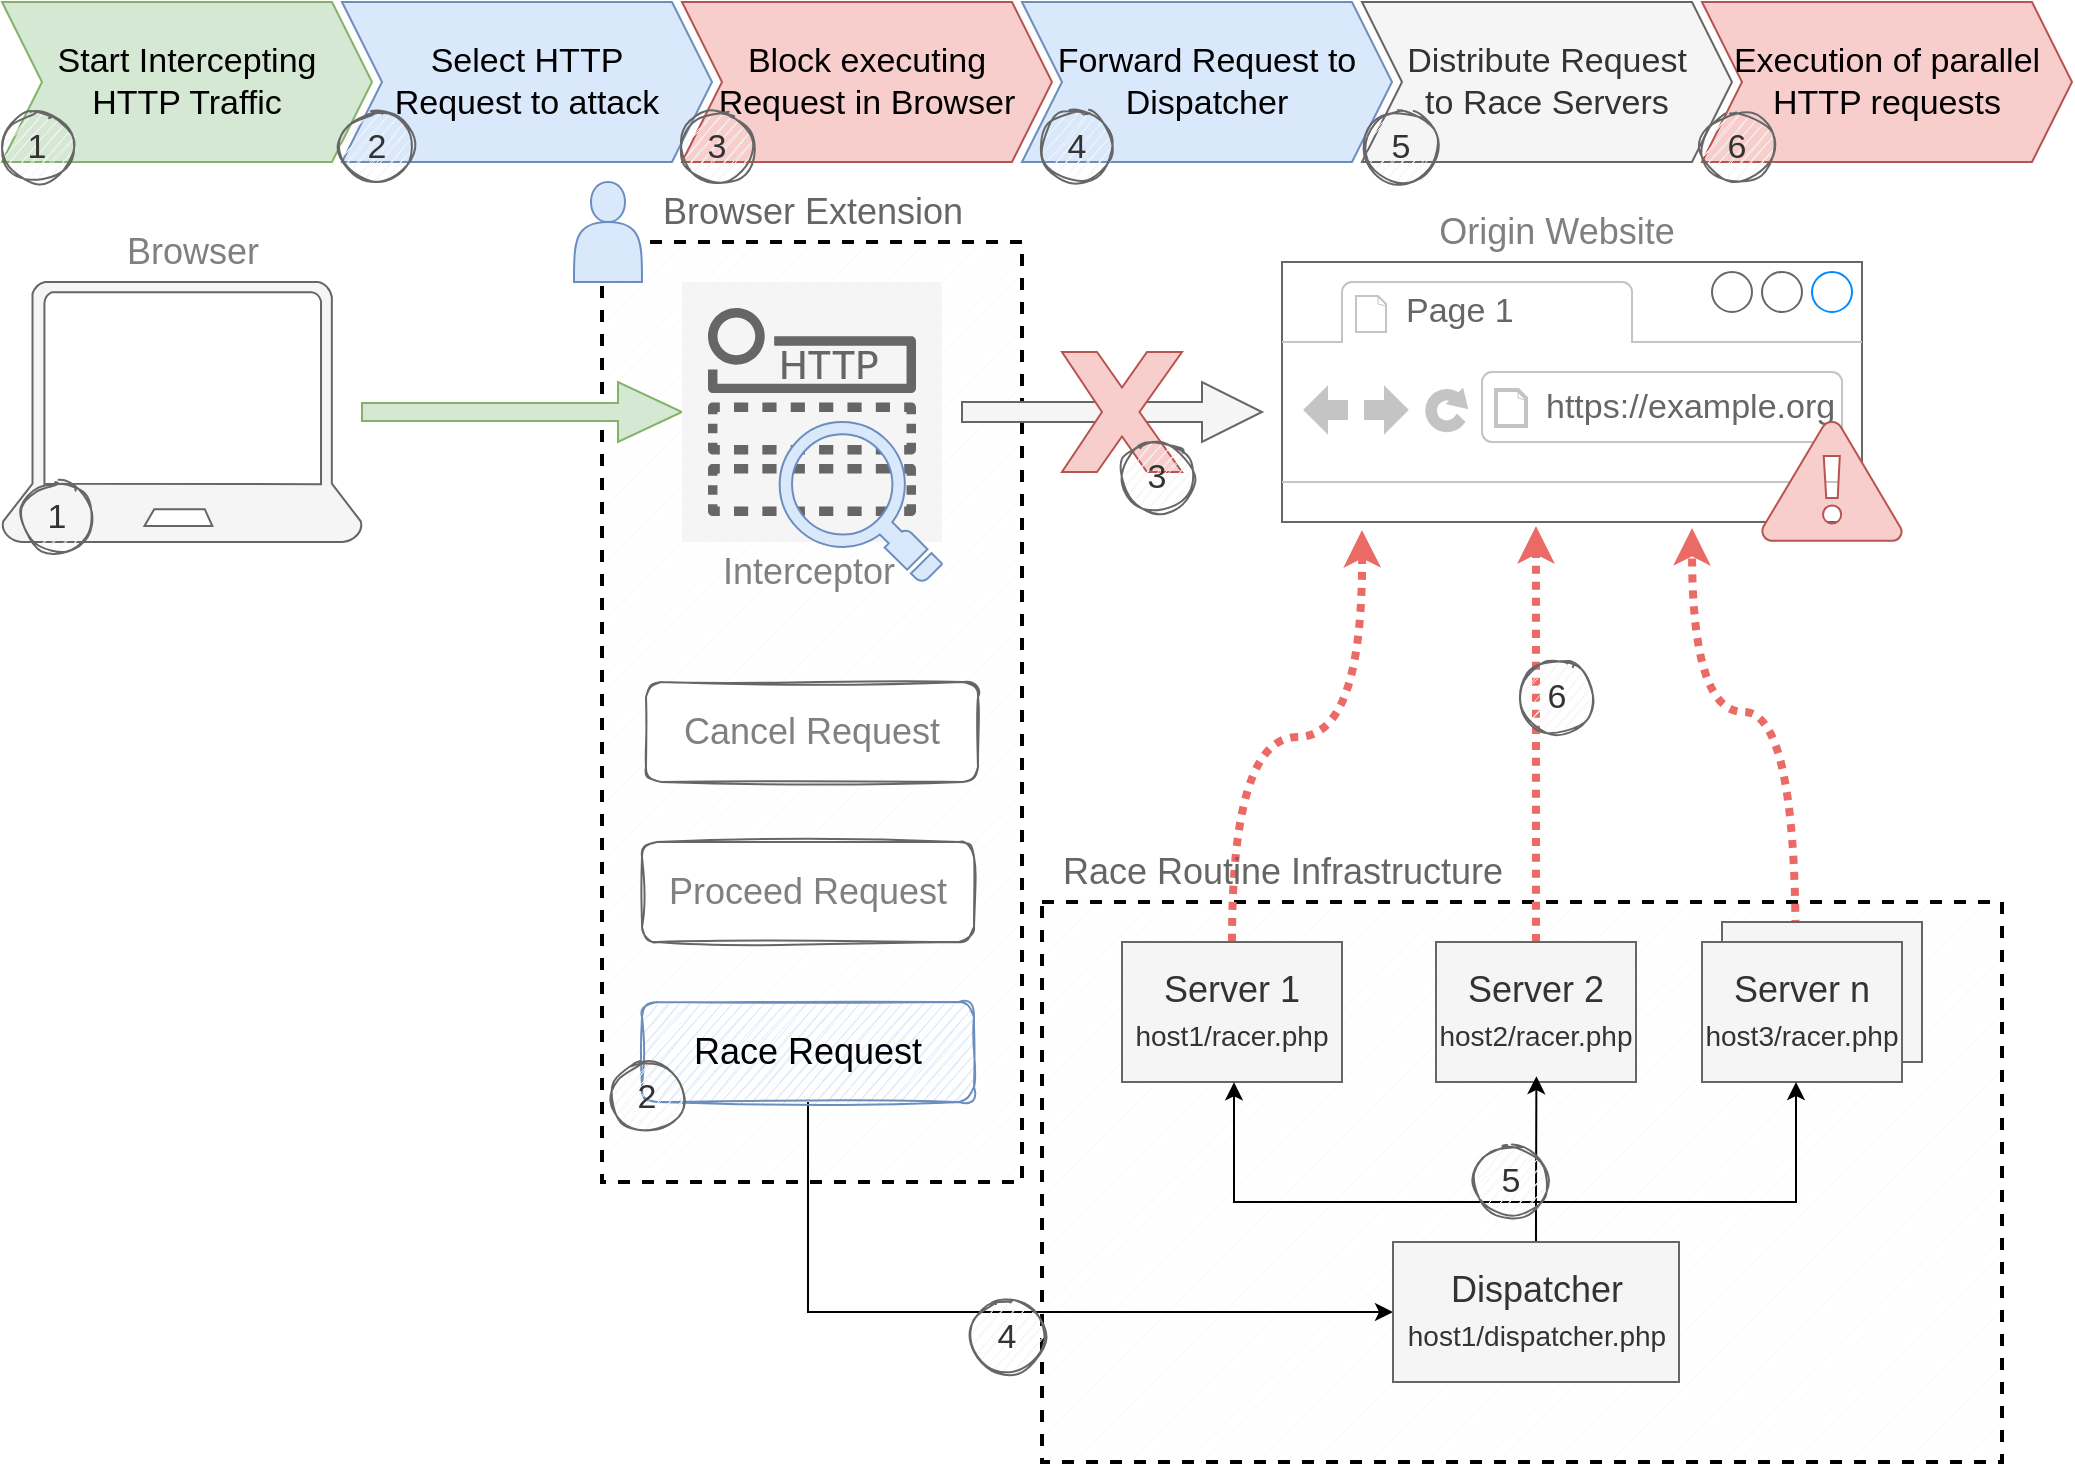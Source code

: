 <mxfile version="14.0.1" type="device" pages="2"><diagram name="v2" id="G9YBuEkXD-VJBSs5g4tH"><mxGraphModel dx="1298" dy="755" grid="1" gridSize="10" guides="1" tooltips="1" connect="1" arrows="1" fold="1" page="1" pageScale="1" pageWidth="827" pageHeight="1169" math="0" shadow="0"><root><mxCell id="mUtzBTVl7vmOeDUgm45I-0"/><mxCell id="mUtzBTVl7vmOeDUgm45I-1" parent="mUtzBTVl7vmOeDUgm45I-0"/><mxCell id="mUtzBTVl7vmOeDUgm45I-2" value="" style="verticalLabelPosition=bottom;verticalAlign=top;html=1;shape=mxgraph.basic.patternFillRect;fillStyle=diag;step=5;fillStrokeWidth=0.2;fillStrokeColor=#dddddd;fontSize=18;dashed=1;strokeWidth=2;perimeterSpacing=0;shadow=0;" vertex="1" parent="mUtzBTVl7vmOeDUgm45I-1"><mxGeometry x="610" y="470" width="480" height="280" as="geometry"/></mxCell><mxCell id="0U8t8lBzPKxpbROxnJe8-5" value="" style="rounded=0;orthogonalLoop=1;jettySize=auto;html=1;strokeColor=#EA6B66;strokeWidth=4;fontSize=18;fontColor=#808080;dashed=1;dashPattern=1 1;edgeStyle=orthogonalEdgeStyle;curved=1;exitX=0.785;exitY=0.075;exitDx=0;exitDy=0;exitPerimeter=0;entryX=0.707;entryY=1.023;entryDx=0;entryDy=0;entryPerimeter=0;" edge="1" parent="mUtzBTVl7vmOeDUgm45I-1" source="mUtzBTVl7vmOeDUgm45I-2" target="mUtzBTVl7vmOeDUgm45I-6"><mxGeometry relative="1" as="geometry"><mxPoint x="1000" y="420" as="sourcePoint"/><mxPoint x="920" y="370" as="targetPoint"/></mxGeometry></mxCell><mxCell id="mUtzBTVl7vmOeDUgm45I-3" value="" style="rounded=0;whiteSpace=wrap;html=1;shadow=0;strokeColor=#666666;strokeWidth=1;fontSize=18;fillColor=#f5f5f5;fontColor=#333333;" vertex="1" parent="mUtzBTVl7vmOeDUgm45I-1"><mxGeometry x="950" y="480" width="100" height="70" as="geometry"/></mxCell><mxCell id="mUtzBTVl7vmOeDUgm45I-4" value="" style="verticalLabelPosition=bottom;verticalAlign=top;html=1;shape=mxgraph.basic.patternFillRect;fillStyle=diag;step=5;fillStrokeWidth=0.2;fillStrokeColor=#dddddd;fontSize=18;dashed=1;strokeWidth=2;perimeterSpacing=0;shadow=0;" vertex="1" parent="mUtzBTVl7vmOeDUgm45I-1"><mxGeometry x="390" y="140" width="210" height="470" as="geometry"/></mxCell><mxCell id="mUtzBTVl7vmOeDUgm45I-5" value="" style="shape=singleArrow;whiteSpace=wrap;html=1;fillColor=#d5e8d4;strokeColor=#82b366;" vertex="1" parent="mUtzBTVl7vmOeDUgm45I-1"><mxGeometry x="270" y="210" width="160" height="30" as="geometry"/></mxCell><mxCell id="mUtzBTVl7vmOeDUgm45I-6" value="" style="strokeWidth=1;shadow=0;dashed=0;align=center;html=1;shape=mxgraph.mockup.containers.browserWindow;rSize=0;strokeColor=#666666;strokeColor2=#008cff;strokeColor3=#c4c4c4;mainText=,;recursiveResize=0;sketch=0;" vertex="1" parent="mUtzBTVl7vmOeDUgm45I-1"><mxGeometry x="730" y="150" width="290" height="130" as="geometry"/></mxCell><mxCell id="mUtzBTVl7vmOeDUgm45I-7" value="Page 1" style="strokeWidth=1;shadow=0;dashed=0;align=center;html=1;shape=mxgraph.mockup.containers.anchor;fontSize=17;fontColor=#666666;align=left;" vertex="1" parent="mUtzBTVl7vmOeDUgm45I-6"><mxGeometry x="60" y="12" width="110" height="26" as="geometry"/></mxCell><mxCell id="mUtzBTVl7vmOeDUgm45I-8" value="https://example.org" style="strokeWidth=1;shadow=0;dashed=0;align=center;html=1;shape=mxgraph.mockup.containers.anchor;rSize=0;fontSize=17;fontColor=#666666;align=left;" vertex="1" parent="mUtzBTVl7vmOeDUgm45I-6"><mxGeometry x="130" y="60" width="150" height="26" as="geometry"/></mxCell><mxCell id="mUtzBTVl7vmOeDUgm45I-9" value="" style="verticalLabelPosition=bottom;html=1;verticalAlign=top;align=center;strokeColor=#b85450;fillColor=#f8cecc;shape=mxgraph.azure.azure_alert;shadow=0;fontSize=18;" vertex="1" parent="mUtzBTVl7vmOeDUgm45I-6"><mxGeometry x="240" y="80" width="70" height="59.5" as="geometry"/></mxCell><mxCell id="mUtzBTVl7vmOeDUgm45I-10" value="" style="verticalLabelPosition=bottom;html=1;verticalAlign=top;align=center;strokeColor=#666666;fillColor=#f5f5f5;shape=mxgraph.azure.laptop;pointerEvents=1;fontColor=#333333;" vertex="1" parent="mUtzBTVl7vmOeDUgm45I-1"><mxGeometry x="90" y="160" width="180" height="130" as="geometry"/></mxCell><mxCell id="mUtzBTVl7vmOeDUgm45I-11" value="" style="shape=image;html=1;verticalAlign=top;verticalLabelPosition=bottom;labelBackgroundColor=#ffffff;imageAspect=0;aspect=fixed;image=https://cdn1.iconfinder.com/data/icons/logotypes/32/firefox-128.png;sketch=0;" vertex="1" parent="mUtzBTVl7vmOeDUgm45I-1"><mxGeometry x="135" y="170" width="90" height="90" as="geometry"/></mxCell><mxCell id="mUtzBTVl7vmOeDUgm45I-12" value="" style="outlineConnect=0;fontColor=#333333;strokeColor=#666666;fillColor=#f5f5f5;dashed=0;verticalLabelPosition=bottom;verticalAlign=top;align=center;html=1;fontSize=12;fontStyle=0;aspect=fixed;shape=mxgraph.aws4.resourceIcon;resIcon=mxgraph.aws4.http_notification;" vertex="1" parent="mUtzBTVl7vmOeDUgm45I-1"><mxGeometry x="430" y="160" width="130" height="130" as="geometry"/></mxCell><mxCell id="mUtzBTVl7vmOeDUgm45I-13" value="" style="shadow=0;dashed=0;html=1;strokeColor=#6c8ebf;fillColor=#dae8fc;labelPosition=center;verticalLabelPosition=bottom;verticalAlign=top;align=center;outlineConnect=0;shape=mxgraph.veeam.magnifying_glass;pointerEvents=1;" vertex="1" parent="mUtzBTVl7vmOeDUgm45I-1"><mxGeometry x="478.82" y="230" width="81.18" height="80" as="geometry"/></mxCell><mxCell id="mUtzBTVl7vmOeDUgm45I-14" value="" style="shape=singleArrow;whiteSpace=wrap;html=1;arrowWidth=0.333;arrowSize=0.2;fillColor=#f5f5f5;strokeColor=#666666;fontColor=#333333;" vertex="1" parent="mUtzBTVl7vmOeDUgm45I-1"><mxGeometry x="570" y="210" width="150" height="30" as="geometry"/></mxCell><mxCell id="mUtzBTVl7vmOeDUgm45I-15" value="&lt;div style=&quot;font-size: 18px;&quot;&gt;&lt;font style=&quot;font-size: 18px;&quot; color=&quot;#808080&quot;&gt;Interceptor&lt;/font&gt;&lt;/div&gt;" style="text;html=1;resizable=0;autosize=1;align=center;verticalAlign=middle;points=[];fillColor=none;strokeColor=none;rounded=0;fontColor=#A680B8;fontSize=18;" vertex="1" parent="mUtzBTVl7vmOeDUgm45I-1"><mxGeometry x="443" y="290" width="100" height="30" as="geometry"/></mxCell><mxCell id="mUtzBTVl7vmOeDUgm45I-16" value="&lt;div&gt;Browser&lt;/div&gt;" style="text;html=1;resizable=0;autosize=1;align=center;verticalAlign=middle;points=[];fillColor=none;strokeColor=none;rounded=0;fontSize=18;fontColor=#808080;" vertex="1" parent="mUtzBTVl7vmOeDUgm45I-1"><mxGeometry x="145" y="130" width="80" height="30" as="geometry"/></mxCell><mxCell id="mUtzBTVl7vmOeDUgm45I-17" value="Origin Website" style="text;html=1;resizable=0;autosize=1;align=center;verticalAlign=middle;points=[];fillColor=none;strokeColor=none;rounded=0;fontSize=18;fontColor=#808080;" vertex="1" parent="mUtzBTVl7vmOeDUgm45I-1"><mxGeometry x="802" y="120" width="130" height="30" as="geometry"/></mxCell><mxCell id="mUtzBTVl7vmOeDUgm45I-18" value="&lt;font color=&quot;#666666&quot;&gt;Browser Extension&lt;/font&gt;" style="text;html=1;resizable=0;autosize=1;align=center;verticalAlign=middle;points=[];fillColor=none;strokeColor=none;rounded=0;fontColor=#A680B8;fontSize=18;" vertex="1" parent="mUtzBTVl7vmOeDUgm45I-1"><mxGeometry x="410" y="110" width="170" height="30" as="geometry"/></mxCell><mxCell id="mUtzBTVl7vmOeDUgm45I-20" value="" style="verticalLabelPosition=bottom;verticalAlign=top;html=1;shape=mxgraph.basic.x;shadow=0;strokeColor=#b85450;strokeWidth=1;fontSize=18;fillColor=#f8cecc;" vertex="1" parent="mUtzBTVl7vmOeDUgm45I-1"><mxGeometry x="620" y="195" width="60" height="60" as="geometry"/></mxCell><mxCell id="mUtzBTVl7vmOeDUgm45I-21" value="" style="shape=actor;whiteSpace=wrap;html=1;shadow=0;strokeColor=#6c8ebf;strokeWidth=1;fontSize=18;fillColor=#dae8fc;" vertex="1" parent="mUtzBTVl7vmOeDUgm45I-1"><mxGeometry x="376" y="110" width="34" height="50" as="geometry"/></mxCell><mxCell id="mUtzBTVl7vmOeDUgm45I-22" style="edgeStyle=orthogonalEdgeStyle;rounded=0;orthogonalLoop=1;jettySize=auto;html=1;entryX=0;entryY=0.5;entryDx=0;entryDy=0;fontSize=18;fontColor=#808080;exitX=0.5;exitY=1;exitDx=0;exitDy=0;" edge="1" parent="mUtzBTVl7vmOeDUgm45I-1" source="mUtzBTVl7vmOeDUgm45I-23" target="mUtzBTVl7vmOeDUgm45I-35"><mxGeometry relative="1" as="geometry"/></mxCell><mxCell id="mUtzBTVl7vmOeDUgm45I-23" value="Race Request" style="rounded=1;whiteSpace=wrap;html=1;shadow=0;strokeColor=#6c8ebf;strokeWidth=1;fontSize=18;fillColor=#dae8fc;glass=0;sketch=1;" vertex="1" parent="mUtzBTVl7vmOeDUgm45I-1"><mxGeometry x="410" y="520" width="166" height="50" as="geometry"/></mxCell><mxCell id="mUtzBTVl7vmOeDUgm45I-24" value="Proceed Request" style="rounded=1;whiteSpace=wrap;html=1;shadow=0;strokeColor=#666666;strokeWidth=1;gradientColor=none;fontSize=18;fontColor=#808080;sketch=1;" vertex="1" parent="mUtzBTVl7vmOeDUgm45I-1"><mxGeometry x="410" y="440" width="166" height="50" as="geometry"/></mxCell><mxCell id="mUtzBTVl7vmOeDUgm45I-25" value="&lt;div&gt;Cancel Request&lt;/div&gt;" style="rounded=1;whiteSpace=wrap;html=1;shadow=0;strokeColor=#666666;strokeWidth=1;gradientColor=none;fontSize=18;fontColor=#808080;sketch=1;" vertex="1" parent="mUtzBTVl7vmOeDUgm45I-1"><mxGeometry x="412" y="360" width="166" height="50" as="geometry"/></mxCell><mxCell id="mUtzBTVl7vmOeDUgm45I-27" value="&lt;div style=&quot;font-size: 17px;&quot;&gt;Start Intercepting &lt;br style=&quot;font-size: 17px;&quot;&gt;&lt;/div&gt;&lt;div style=&quot;font-size: 17px;&quot;&gt;HTTP Traffic&lt;/div&gt;" style="shape=step;perimeter=stepPerimeter;whiteSpace=wrap;html=1;fixedSize=1;shadow=0;strokeColor=#82b366;strokeWidth=1;fontSize=17;fillColor=#d5e8d4;" vertex="1" parent="mUtzBTVl7vmOeDUgm45I-1"><mxGeometry x="90" y="20" width="185" height="80" as="geometry"/></mxCell><mxCell id="0U8t8lBzPKxpbROxnJe8-3" style="edgeStyle=orthogonalEdgeStyle;rounded=0;orthogonalLoop=1;jettySize=auto;html=1;exitX=0.5;exitY=0;exitDx=0;exitDy=0;fontSize=18;fontColor=#808080;strokeWidth=4;fillColor=#ffe6cc;strokeColor=#EA6B66;curved=1;startArrow=none;startFill=0;dashed=1;dashPattern=1 1;" edge="1" parent="mUtzBTVl7vmOeDUgm45I-1" source="mUtzBTVl7vmOeDUgm45I-29"><mxGeometry relative="1" as="geometry"><mxPoint x="770" y="284" as="targetPoint"/></mxGeometry></mxCell><mxCell id="mUtzBTVl7vmOeDUgm45I-29" value="&lt;div&gt;Server 1&lt;/div&gt;&lt;div&gt;&lt;font style=&quot;font-size: 14px&quot;&gt;host1/racer.php&lt;/font&gt;&lt;br&gt;&lt;/div&gt;" style="rounded=0;whiteSpace=wrap;html=1;shadow=0;strokeColor=#666666;strokeWidth=1;fontSize=18;fillColor=#f5f5f5;fontColor=#333333;" vertex="1" parent="mUtzBTVl7vmOeDUgm45I-1"><mxGeometry x="650" y="490" width="110" height="70" as="geometry"/></mxCell><mxCell id="0U8t8lBzPKxpbROxnJe8-4" value="" style="edgeStyle=orthogonalEdgeStyle;curved=1;rounded=0;orthogonalLoop=1;jettySize=auto;html=1;strokeColor=#EA6B66;strokeWidth=4;fontSize=18;fontColor=#808080;endArrow=classic;endFill=1;dashed=1;dashPattern=1 1;" edge="1" parent="mUtzBTVl7vmOeDUgm45I-1" source="mUtzBTVl7vmOeDUgm45I-30"><mxGeometry relative="1" as="geometry"><mxPoint x="857" y="282" as="targetPoint"/></mxGeometry></mxCell><mxCell id="mUtzBTVl7vmOeDUgm45I-30" value="&lt;div&gt;Server 2&lt;br&gt;&lt;font style=&quot;font-size: 14px&quot;&gt;host2/racer.php&lt;/font&gt;&lt;/div&gt;" style="rounded=0;whiteSpace=wrap;html=1;shadow=0;strokeColor=#666666;strokeWidth=1;fontSize=18;fillColor=#f5f5f5;fontColor=#333333;" vertex="1" parent="mUtzBTVl7vmOeDUgm45I-1"><mxGeometry x="807" y="490" width="100" height="70" as="geometry"/></mxCell><mxCell id="mUtzBTVl7vmOeDUgm45I-31" value="&lt;div&gt;Server n&lt;br&gt;&lt;font style=&quot;font-size: 14px&quot;&gt;host3/racer.php&lt;/font&gt;&lt;/div&gt;" style="rounded=0;whiteSpace=wrap;html=1;shadow=0;strokeColor=#666666;strokeWidth=1;fontSize=18;fillColor=#f5f5f5;fontColor=#333333;" vertex="1" parent="mUtzBTVl7vmOeDUgm45I-1"><mxGeometry x="940" y="490" width="100" height="70" as="geometry"/></mxCell><mxCell id="mUtzBTVl7vmOeDUgm45I-32" style="edgeStyle=orthogonalEdgeStyle;rounded=0;orthogonalLoop=1;jettySize=auto;html=1;fontSize=18;fontColor=#808080;exitX=0.5;exitY=0;exitDx=0;exitDy=0;" edge="1" parent="mUtzBTVl7vmOeDUgm45I-1" source="mUtzBTVl7vmOeDUgm45I-35"><mxGeometry relative="1" as="geometry"><mxPoint x="987" y="560" as="targetPoint"/><Array as="points"><mxPoint x="857" y="620"/><mxPoint x="987" y="620"/></Array></mxGeometry></mxCell><mxCell id="mUtzBTVl7vmOeDUgm45I-33" style="edgeStyle=orthogonalEdgeStyle;rounded=0;orthogonalLoop=1;jettySize=auto;html=1;entryX=0.515;entryY=0.311;entryDx=0;entryDy=0;entryPerimeter=0;fontSize=18;fontColor=#808080;" edge="1" parent="mUtzBTVl7vmOeDUgm45I-1" source="mUtzBTVl7vmOeDUgm45I-35" target="mUtzBTVl7vmOeDUgm45I-2"><mxGeometry relative="1" as="geometry"/></mxCell><mxCell id="mUtzBTVl7vmOeDUgm45I-34" style="edgeStyle=orthogonalEdgeStyle;rounded=0;orthogonalLoop=1;jettySize=auto;html=1;entryX=0.2;entryY=0.322;entryDx=0;entryDy=0;entryPerimeter=0;fontSize=18;fontColor=#808080;" edge="1" parent="mUtzBTVl7vmOeDUgm45I-1" source="mUtzBTVl7vmOeDUgm45I-35" target="mUtzBTVl7vmOeDUgm45I-2"><mxGeometry relative="1" as="geometry"><Array as="points"><mxPoint x="857" y="620"/><mxPoint x="706" y="620"/></Array></mxGeometry></mxCell><mxCell id="mUtzBTVl7vmOeDUgm45I-35" value="Dispatcher&lt;br&gt;&lt;font style=&quot;font-size: 14px&quot;&gt;host1/dispatcher.php&lt;/font&gt;" style="rounded=0;whiteSpace=wrap;html=1;shadow=0;strokeColor=#666666;strokeWidth=1;fontSize=18;fillColor=#f5f5f5;fontColor=#333333;" vertex="1" parent="mUtzBTVl7vmOeDUgm45I-1"><mxGeometry x="785.5" y="640" width="143" height="70" as="geometry"/></mxCell><mxCell id="mUtzBTVl7vmOeDUgm45I-28" value="&lt;font color=&quot;#666666&quot;&gt;Race Routine Infrastructure&lt;/font&gt;" style="text;html=1;resizable=0;autosize=1;align=center;verticalAlign=middle;points=[];fillColor=none;strokeColor=none;rounded=0;fontColor=#A680B8;fontSize=18;" vertex="1" parent="mUtzBTVl7vmOeDUgm45I-1"><mxGeometry x="610" y="440" width="240" height="30" as="geometry"/></mxCell><mxCell id="0U8t8lBzPKxpbROxnJe8-8" value="&lt;div style=&quot;font-size: 17px&quot;&gt;Select HTTP &lt;br&gt;&lt;/div&gt;&lt;div style=&quot;font-size: 17px&quot;&gt;Request to attack&lt;/div&gt;" style="shape=step;perimeter=stepPerimeter;whiteSpace=wrap;html=1;fixedSize=1;shadow=0;strokeColor=#6c8ebf;strokeWidth=1;fontSize=17;fillColor=#dae8fc;" vertex="1" parent="mUtzBTVl7vmOeDUgm45I-1"><mxGeometry x="260" y="20" width="185" height="80" as="geometry"/></mxCell><mxCell id="0U8t8lBzPKxpbROxnJe8-10" value="Block executing Request in Browser" style="shape=step;perimeter=stepPerimeter;whiteSpace=wrap;html=1;fixedSize=1;shadow=0;strokeColor=#b85450;strokeWidth=1;fontSize=17;fillColor=#f8cecc;" vertex="1" parent="mUtzBTVl7vmOeDUgm45I-1"><mxGeometry x="430" y="20" width="185" height="80" as="geometry"/></mxCell><mxCell id="0U8t8lBzPKxpbROxnJe8-12" value="Forward Request to Dispatcher" style="shape=step;perimeter=stepPerimeter;whiteSpace=wrap;html=1;fixedSize=1;shadow=0;strokeColor=#6c8ebf;strokeWidth=1;fontSize=17;fillColor=#dae8fc;" vertex="1" parent="mUtzBTVl7vmOeDUgm45I-1"><mxGeometry x="600" y="20" width="185" height="80" as="geometry"/></mxCell><mxCell id="0U8t8lBzPKxpbROxnJe8-14" value="&lt;div&gt;Distribute Request &lt;br&gt;&lt;/div&gt;&lt;div&gt;to Race Servers&lt;/div&gt;" style="shape=step;perimeter=stepPerimeter;whiteSpace=wrap;html=1;fixedSize=1;shadow=0;strokeColor=#666666;strokeWidth=1;fontSize=17;fillColor=#f5f5f5;fontColor=#333333;" vertex="1" parent="mUtzBTVl7vmOeDUgm45I-1"><mxGeometry x="770" y="20" width="185" height="80" as="geometry"/></mxCell><mxCell id="0U8t8lBzPKxpbROxnJe8-16" value="&lt;div&gt;Execution of parallel &lt;br&gt;&lt;/div&gt;&lt;div&gt;HTTP requests&lt;/div&gt;" style="shape=step;perimeter=stepPerimeter;whiteSpace=wrap;html=1;fixedSize=1;shadow=0;strokeColor=#b85450;strokeWidth=1;fontSize=17;fillColor=#f8cecc;" vertex="1" parent="mUtzBTVl7vmOeDUgm45I-1"><mxGeometry x="940" y="20" width="185" height="80" as="geometry"/></mxCell><mxCell id="0U8t8lBzPKxpbROxnJe8-19" value="1" style="ellipse;whiteSpace=wrap;html=1;rounded=1;shadow=0;glass=0;sketch=1;strokeColor=#666666;strokeWidth=1;fontSize=17;fontColor=#333333;fillColor=#f5f5f5;" vertex="1" parent="mUtzBTVl7vmOeDUgm45I-1"><mxGeometry x="90" y="75" width="35" height="35" as="geometry"/></mxCell><mxCell id="0U8t8lBzPKxpbROxnJe8-20" value="1" style="ellipse;whiteSpace=wrap;html=1;rounded=1;shadow=0;glass=0;sketch=1;strokeColor=#666666;strokeWidth=1;fontSize=17;fontColor=#333333;fillColor=#f5f5f5;" vertex="1" parent="mUtzBTVl7vmOeDUgm45I-1"><mxGeometry x="100" y="260" width="35" height="35" as="geometry"/></mxCell><mxCell id="0U8t8lBzPKxpbROxnJe8-21" value="2" style="ellipse;whiteSpace=wrap;html=1;rounded=1;shadow=0;glass=0;sketch=1;strokeColor=#666666;strokeWidth=1;fontSize=17;fontColor=#333333;fillColor=#f5f5f5;" vertex="1" parent="mUtzBTVl7vmOeDUgm45I-1"><mxGeometry x="260" y="75" width="35" height="35" as="geometry"/></mxCell><mxCell id="0U8t8lBzPKxpbROxnJe8-22" value="2" style="ellipse;whiteSpace=wrap;html=1;rounded=1;shadow=0;glass=0;sketch=1;strokeColor=#666666;strokeWidth=1;fontSize=17;fontColor=#333333;fillColor=#f5f5f5;" vertex="1" parent="mUtzBTVl7vmOeDUgm45I-1"><mxGeometry x="395" y="550" width="35" height="35" as="geometry"/></mxCell><mxCell id="0U8t8lBzPKxpbROxnJe8-23" value="3" style="ellipse;whiteSpace=wrap;html=1;rounded=1;shadow=0;glass=0;sketch=1;strokeColor=#666666;strokeWidth=1;fontSize=17;fontColor=#333333;fillColor=#f5f5f5;" vertex="1" parent="mUtzBTVl7vmOeDUgm45I-1"><mxGeometry x="650" y="240" width="35" height="35" as="geometry"/></mxCell><mxCell id="0U8t8lBzPKxpbROxnJe8-24" value="3" style="ellipse;whiteSpace=wrap;html=1;rounded=1;shadow=0;glass=0;sketch=1;strokeColor=#666666;strokeWidth=1;fontSize=17;fontColor=#333333;fillColor=#f5f5f5;" vertex="1" parent="mUtzBTVl7vmOeDUgm45I-1"><mxGeometry x="430" y="75" width="35" height="35" as="geometry"/></mxCell><mxCell id="0U8t8lBzPKxpbROxnJe8-25" value="4" style="ellipse;whiteSpace=wrap;html=1;rounded=1;shadow=0;glass=0;sketch=1;strokeColor=#666666;strokeWidth=1;fontSize=17;fontColor=#333333;fillColor=#f5f5f5;" vertex="1" parent="mUtzBTVl7vmOeDUgm45I-1"><mxGeometry x="610" y="75" width="35" height="35" as="geometry"/></mxCell><mxCell id="0U8t8lBzPKxpbROxnJe8-26" value="4" style="ellipse;whiteSpace=wrap;html=1;rounded=1;shadow=0;glass=0;sketch=1;strokeColor=#666666;strokeWidth=1;fontSize=17;fontColor=#333333;fillColor=#f5f5f5;" vertex="1" parent="mUtzBTVl7vmOeDUgm45I-1"><mxGeometry x="575" y="670" width="35" height="35" as="geometry"/></mxCell><mxCell id="0U8t8lBzPKxpbROxnJe8-27" value="5" style="ellipse;whiteSpace=wrap;html=1;rounded=1;shadow=0;glass=0;sketch=1;strokeColor=#666666;strokeWidth=1;fontSize=17;fontColor=#333333;fillColor=#f5f5f5;" vertex="1" parent="mUtzBTVl7vmOeDUgm45I-1"><mxGeometry x="772" y="75" width="35" height="35" as="geometry"/></mxCell><mxCell id="0U8t8lBzPKxpbROxnJe8-28" value="5" style="ellipse;whiteSpace=wrap;html=1;rounded=1;shadow=0;glass=0;sketch=1;strokeColor=#666666;strokeWidth=1;fontSize=17;fontColor=#333333;fillColor=#f5f5f5;" vertex="1" parent="mUtzBTVl7vmOeDUgm45I-1"><mxGeometry x="827" y="592.5" width="35" height="35" as="geometry"/></mxCell><mxCell id="0U8t8lBzPKxpbROxnJe8-29" value="6" style="ellipse;whiteSpace=wrap;html=1;rounded=1;shadow=0;glass=0;sketch=1;strokeColor=#666666;strokeWidth=1;fontSize=17;fontColor=#333333;fillColor=#f5f5f5;" vertex="1" parent="mUtzBTVl7vmOeDUgm45I-1"><mxGeometry x="940" y="75" width="35" height="35" as="geometry"/></mxCell><mxCell id="0U8t8lBzPKxpbROxnJe8-30" value="6" style="ellipse;whiteSpace=wrap;html=1;rounded=1;shadow=0;glass=0;sketch=1;strokeColor=#666666;strokeWidth=1;fontSize=17;fontColor=#333333;fillColor=#f5f5f5;" vertex="1" parent="mUtzBTVl7vmOeDUgm45I-1"><mxGeometry x="850" y="350" width="35" height="35" as="geometry"/></mxCell></root></mxGraphModel></diagram><diagram id="k5NhJQl2sQwEbCPARoD0" name="v1"><mxGraphModel dx="1298" dy="755" grid="1" gridSize="10" guides="1" tooltips="1" connect="1" arrows="1" fold="1" page="1" pageScale="1" pageWidth="827" pageHeight="1169" math="0" shadow="0"><root><mxCell id="0"/><mxCell id="1" parent="0"/><mxCell id="iKyF8SJo4rd2dQ7kTAFd-74" value="" style="verticalLabelPosition=bottom;verticalAlign=top;html=1;shape=mxgraph.basic.patternFillRect;fillStyle=diag;step=5;fillStrokeWidth=0.2;fillStrokeColor=#dddddd;fontSize=18;dashed=1;strokeWidth=2;perimeterSpacing=0;shadow=0;" vertex="1" parent="1"><mxGeometry x="610" y="470" width="480" height="280" as="geometry"/></mxCell><mxCell id="iKyF8SJo4rd2dQ7kTAFd-111" value="" style="rounded=0;whiteSpace=wrap;html=1;shadow=0;strokeColor=#666666;strokeWidth=1;fontSize=18;fillColor=#f5f5f5;fontColor=#333333;" vertex="1" parent="1"><mxGeometry x="950" y="480" width="100" height="70" as="geometry"/></mxCell><mxCell id="iKyF8SJo4rd2dQ7kTAFd-70" value="" style="verticalLabelPosition=bottom;verticalAlign=top;html=1;shape=mxgraph.basic.patternFillRect;fillStyle=diag;step=5;fillStrokeWidth=0.2;fillStrokeColor=#dddddd;fontSize=18;dashed=1;strokeWidth=2;perimeterSpacing=0;shadow=0;" vertex="1" parent="1"><mxGeometry x="390" y="140" width="210" height="470" as="geometry"/></mxCell><mxCell id="iKyF8SJo4rd2dQ7kTAFd-2" value="" style="shape=singleArrow;whiteSpace=wrap;html=1;fillColor=#d5e8d4;strokeColor=#82b366;" vertex="1" parent="1"><mxGeometry x="270" y="210" width="160" height="30" as="geometry"/></mxCell><mxCell id="iKyF8SJo4rd2dQ7kTAFd-3" value="" style="strokeWidth=1;shadow=0;dashed=0;align=center;html=1;shape=mxgraph.mockup.containers.browserWindow;rSize=0;strokeColor=#666666;strokeColor2=#008cff;strokeColor3=#c4c4c4;mainText=,;recursiveResize=0;sketch=0;" vertex="1" parent="1"><mxGeometry x="730" y="150" width="290" height="130" as="geometry"/></mxCell><mxCell id="iKyF8SJo4rd2dQ7kTAFd-4" value="Page 1" style="strokeWidth=1;shadow=0;dashed=0;align=center;html=1;shape=mxgraph.mockup.containers.anchor;fontSize=17;fontColor=#666666;align=left;" vertex="1" parent="iKyF8SJo4rd2dQ7kTAFd-3"><mxGeometry x="60" y="12" width="110" height="26" as="geometry"/></mxCell><mxCell id="iKyF8SJo4rd2dQ7kTAFd-5" value="https://example.org" style="strokeWidth=1;shadow=0;dashed=0;align=center;html=1;shape=mxgraph.mockup.containers.anchor;rSize=0;fontSize=17;fontColor=#666666;align=left;" vertex="1" parent="iKyF8SJo4rd2dQ7kTAFd-3"><mxGeometry x="130" y="60" width="150" height="26" as="geometry"/></mxCell><mxCell id="iKyF8SJo4rd2dQ7kTAFd-76" value="" style="verticalLabelPosition=bottom;html=1;verticalAlign=top;align=center;strokeColor=#b85450;fillColor=#f8cecc;shape=mxgraph.azure.azure_alert;shadow=0;fontSize=18;" vertex="1" parent="iKyF8SJo4rd2dQ7kTAFd-3"><mxGeometry x="240" y="80" width="70" height="59.5" as="geometry"/></mxCell><mxCell id="iKyF8SJo4rd2dQ7kTAFd-6" value="" style="verticalLabelPosition=bottom;html=1;verticalAlign=top;align=center;strokeColor=#666666;fillColor=#f5f5f5;shape=mxgraph.azure.laptop;pointerEvents=1;fontColor=#333333;" vertex="1" parent="1"><mxGeometry x="90" y="160" width="180" height="130" as="geometry"/></mxCell><mxCell id="iKyF8SJo4rd2dQ7kTAFd-7" value="" style="shape=image;html=1;verticalAlign=top;verticalLabelPosition=bottom;labelBackgroundColor=#ffffff;imageAspect=0;aspect=fixed;image=https://cdn1.iconfinder.com/data/icons/logotypes/32/firefox-128.png" vertex="1" parent="1"><mxGeometry x="135" y="170" width="90" height="90" as="geometry"/></mxCell><mxCell id="iKyF8SJo4rd2dQ7kTAFd-48" value="" style="outlineConnect=0;fontColor=#333333;strokeColor=#666666;fillColor=#f5f5f5;dashed=0;verticalLabelPosition=bottom;verticalAlign=top;align=center;html=1;fontSize=12;fontStyle=0;aspect=fixed;shape=mxgraph.aws4.resourceIcon;resIcon=mxgraph.aws4.http_notification;" vertex="1" parent="1"><mxGeometry x="430" y="160" width="130" height="130" as="geometry"/></mxCell><mxCell id="iKyF8SJo4rd2dQ7kTAFd-17" value="" style="shadow=0;dashed=0;html=1;strokeColor=#6c8ebf;fillColor=#dae8fc;labelPosition=center;verticalLabelPosition=bottom;verticalAlign=top;align=center;outlineConnect=0;shape=mxgraph.veeam.magnifying_glass;pointerEvents=1;" vertex="1" parent="1"><mxGeometry x="478.82" y="230" width="81.18" height="80" as="geometry"/></mxCell><mxCell id="iKyF8SJo4rd2dQ7kTAFd-49" value="" style="shape=singleArrow;whiteSpace=wrap;html=1;arrowWidth=0.333;arrowSize=0.2;fillColor=#f5f5f5;strokeColor=#666666;fontColor=#333333;" vertex="1" parent="1"><mxGeometry x="570" y="210" width="150" height="30" as="geometry"/></mxCell><mxCell id="iKyF8SJo4rd2dQ7kTAFd-52" value="&lt;div style=&quot;font-size: 18px;&quot;&gt;&lt;font style=&quot;font-size: 18px;&quot; color=&quot;#808080&quot;&gt;Interceptor&lt;/font&gt;&lt;/div&gt;" style="text;html=1;resizable=0;autosize=1;align=center;verticalAlign=middle;points=[];fillColor=none;strokeColor=none;rounded=0;fontColor=#A680B8;fontSize=18;" vertex="1" parent="1"><mxGeometry x="443" y="290" width="100" height="30" as="geometry"/></mxCell><mxCell id="iKyF8SJo4rd2dQ7kTAFd-53" value="&lt;div&gt;Browser&lt;/div&gt;" style="text;html=1;resizable=0;autosize=1;align=center;verticalAlign=middle;points=[];fillColor=none;strokeColor=none;rounded=0;fontSize=18;fontColor=#808080;" vertex="1" parent="1"><mxGeometry x="145" y="130" width="80" height="30" as="geometry"/></mxCell><mxCell id="iKyF8SJo4rd2dQ7kTAFd-54" value="Origin Website" style="text;html=1;resizable=0;autosize=1;align=center;verticalAlign=middle;points=[];fillColor=none;strokeColor=none;rounded=0;fontSize=18;fontColor=#808080;" vertex="1" parent="1"><mxGeometry x="802" y="120" width="130" height="30" as="geometry"/></mxCell><mxCell id="iKyF8SJo4rd2dQ7kTAFd-72" value="&lt;font color=&quot;#666666&quot;&gt;Browser Extension&lt;/font&gt;" style="text;html=1;resizable=0;autosize=1;align=center;verticalAlign=middle;points=[];fillColor=none;strokeColor=none;rounded=0;fontColor=#A680B8;fontSize=18;" vertex="1" parent="1"><mxGeometry x="410" y="110" width="170" height="30" as="geometry"/></mxCell><mxCell id="iKyF8SJo4rd2dQ7kTAFd-75" value="" style="shape=singleArrow;whiteSpace=wrap;html=1;arrowWidth=0.333;arrowSize=0.2;rotation=-90;fillColor=#f8cecc;strokeColor=#b85450;" vertex="1" parent="1"><mxGeometry x="880.5" y="369.75" width="139.5" height="30" as="geometry"/></mxCell><mxCell id="iKyF8SJo4rd2dQ7kTAFd-77" value="" style="verticalLabelPosition=bottom;verticalAlign=top;html=1;shape=mxgraph.basic.x;shadow=0;strokeColor=#b85450;strokeWidth=1;fontSize=18;fillColor=#f8cecc;" vertex="1" parent="1"><mxGeometry x="620" y="195" width="60" height="60" as="geometry"/></mxCell><mxCell id="iKyF8SJo4rd2dQ7kTAFd-85" value="" style="shape=actor;whiteSpace=wrap;html=1;shadow=0;strokeColor=#6c8ebf;strokeWidth=1;fontSize=18;fillColor=#dae8fc;" vertex="1" parent="1"><mxGeometry x="376" y="110" width="34" height="50" as="geometry"/></mxCell><mxCell id="iKyF8SJo4rd2dQ7kTAFd-108" style="edgeStyle=orthogonalEdgeStyle;rounded=0;orthogonalLoop=1;jettySize=auto;html=1;entryX=0;entryY=0.5;entryDx=0;entryDy=0;fontSize=18;fontColor=#808080;exitX=0.5;exitY=1;exitDx=0;exitDy=0;" edge="1" parent="1" source="iKyF8SJo4rd2dQ7kTAFd-87" target="iKyF8SJo4rd2dQ7kTAFd-104"><mxGeometry relative="1" as="geometry"/></mxCell><mxCell id="iKyF8SJo4rd2dQ7kTAFd-87" value="Race Request" style="rounded=1;whiteSpace=wrap;html=1;shadow=0;strokeColor=#6c8ebf;strokeWidth=1;fontSize=18;fillColor=#dae8fc;glass=0;sketch=1;" vertex="1" parent="1"><mxGeometry x="410" y="520" width="166" height="50" as="geometry"/></mxCell><mxCell id="iKyF8SJo4rd2dQ7kTAFd-88" value="Proceed Request" style="rounded=1;whiteSpace=wrap;html=1;shadow=0;strokeColor=#666666;strokeWidth=1;gradientColor=none;fontSize=18;fontColor=#808080;sketch=1;" vertex="1" parent="1"><mxGeometry x="410" y="440" width="166" height="50" as="geometry"/></mxCell><mxCell id="iKyF8SJo4rd2dQ7kTAFd-89" value="&lt;div&gt;Cancel Request&lt;/div&gt;" style="rounded=1;whiteSpace=wrap;html=1;shadow=0;strokeColor=#666666;strokeWidth=1;gradientColor=none;fontSize=18;fontColor=#808080;sketch=1;" vertex="1" parent="1"><mxGeometry x="412" y="360" width="166" height="50" as="geometry"/></mxCell><mxCell id="iKyF8SJo4rd2dQ7kTAFd-94" value="&lt;font color=&quot;#666666&quot;&gt;Race Routine Infrastructure&lt;/font&gt;" style="text;html=1;resizable=0;autosize=1;align=center;verticalAlign=middle;points=[];fillColor=none;strokeColor=none;rounded=0;fontColor=#A680B8;fontSize=18;" vertex="1" parent="1"><mxGeometry x="610" y="440" width="240" height="30" as="geometry"/></mxCell><mxCell id="iKyF8SJo4rd2dQ7kTAFd-100" value="&lt;div&gt;Server 1&lt;/div&gt;&lt;div&gt;&lt;font style=&quot;font-size: 14px&quot;&gt;host1/racer.php&lt;/font&gt;&lt;br&gt;&lt;/div&gt;" style="rounded=0;whiteSpace=wrap;html=1;shadow=0;strokeColor=#666666;strokeWidth=1;fontSize=18;fillColor=#f5f5f5;fontColor=#333333;" vertex="1" parent="1"><mxGeometry x="650" y="490" width="110" height="70" as="geometry"/></mxCell><mxCell id="iKyF8SJo4rd2dQ7kTAFd-101" value="&lt;div&gt;Server 2&lt;br&gt;&lt;font style=&quot;font-size: 14px&quot;&gt;host2/racer.php&lt;/font&gt;&lt;/div&gt;" style="rounded=0;whiteSpace=wrap;html=1;shadow=0;strokeColor=#666666;strokeWidth=1;fontSize=18;fillColor=#f5f5f5;fontColor=#333333;" vertex="1" parent="1"><mxGeometry x="807" y="490" width="100" height="70" as="geometry"/></mxCell><mxCell id="iKyF8SJo4rd2dQ7kTAFd-102" value="&lt;div&gt;Server n&lt;br&gt;&lt;font style=&quot;font-size: 14px&quot;&gt;host3/racer.php&lt;/font&gt;&lt;/div&gt;" style="rounded=0;whiteSpace=wrap;html=1;shadow=0;strokeColor=#666666;strokeWidth=1;fontSize=18;fillColor=#f5f5f5;fontColor=#333333;" vertex="1" parent="1"><mxGeometry x="940" y="490" width="100" height="70" as="geometry"/></mxCell><mxCell id="iKyF8SJo4rd2dQ7kTAFd-105" style="edgeStyle=orthogonalEdgeStyle;rounded=0;orthogonalLoop=1;jettySize=auto;html=1;fontSize=18;fontColor=#808080;exitX=0.515;exitY=0.611;exitDx=0;exitDy=0;exitPerimeter=0;" edge="1" parent="1" source="iKyF8SJo4rd2dQ7kTAFd-74"><mxGeometry relative="1" as="geometry"><mxPoint x="987" y="560" as="targetPoint"/><Array as="points"><mxPoint x="857" y="620"/><mxPoint x="987" y="620"/></Array></mxGeometry></mxCell><mxCell id="iKyF8SJo4rd2dQ7kTAFd-106" style="edgeStyle=orthogonalEdgeStyle;rounded=0;orthogonalLoop=1;jettySize=auto;html=1;entryX=0.515;entryY=0.311;entryDx=0;entryDy=0;entryPerimeter=0;fontSize=18;fontColor=#808080;" edge="1" parent="1" source="iKyF8SJo4rd2dQ7kTAFd-104" target="iKyF8SJo4rd2dQ7kTAFd-74"><mxGeometry relative="1" as="geometry"/></mxCell><mxCell id="iKyF8SJo4rd2dQ7kTAFd-107" style="edgeStyle=orthogonalEdgeStyle;rounded=0;orthogonalLoop=1;jettySize=auto;html=1;entryX=0.2;entryY=0.322;entryDx=0;entryDy=0;entryPerimeter=0;fontSize=18;fontColor=#808080;" edge="1" parent="1" source="iKyF8SJo4rd2dQ7kTAFd-104" target="iKyF8SJo4rd2dQ7kTAFd-74"><mxGeometry relative="1" as="geometry"><Array as="points"><mxPoint x="857" y="620"/><mxPoint x="706" y="620"/></Array></mxGeometry></mxCell><mxCell id="iKyF8SJo4rd2dQ7kTAFd-104" value="Dispatcher&lt;br&gt;&lt;font style=&quot;font-size: 14px&quot;&gt;host1/dispatcher.php&lt;/font&gt;" style="rounded=0;whiteSpace=wrap;html=1;shadow=0;strokeColor=#666666;strokeWidth=1;fontSize=18;fillColor=#f5f5f5;fontColor=#333333;" vertex="1" parent="1"><mxGeometry x="785.5" y="640" width="143" height="70" as="geometry"/></mxCell></root></mxGraphModel></diagram></mxfile>